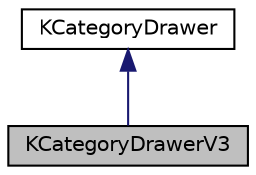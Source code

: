 digraph "KCategoryDrawerV3"
{
  edge [fontname="Helvetica",fontsize="10",labelfontname="Helvetica",labelfontsize="10"];
  node [fontname="Helvetica",fontsize="10",shape=record];
  Node0 [label="KCategoryDrawerV3",height=0.2,width=0.4,color="black", fillcolor="grey75", style="filled", fontcolor="black"];
  Node1 -> Node0 [dir="back",color="midnightblue",fontsize="10",style="solid",fontname="Helvetica"];
  Node1 [label="KCategoryDrawer",height=0.2,width=0.4,color="black", fillcolor="white", style="filled",URL="$classKCategoryDrawer.html",tooltip="The category drawing is performed by this class. "];
}

